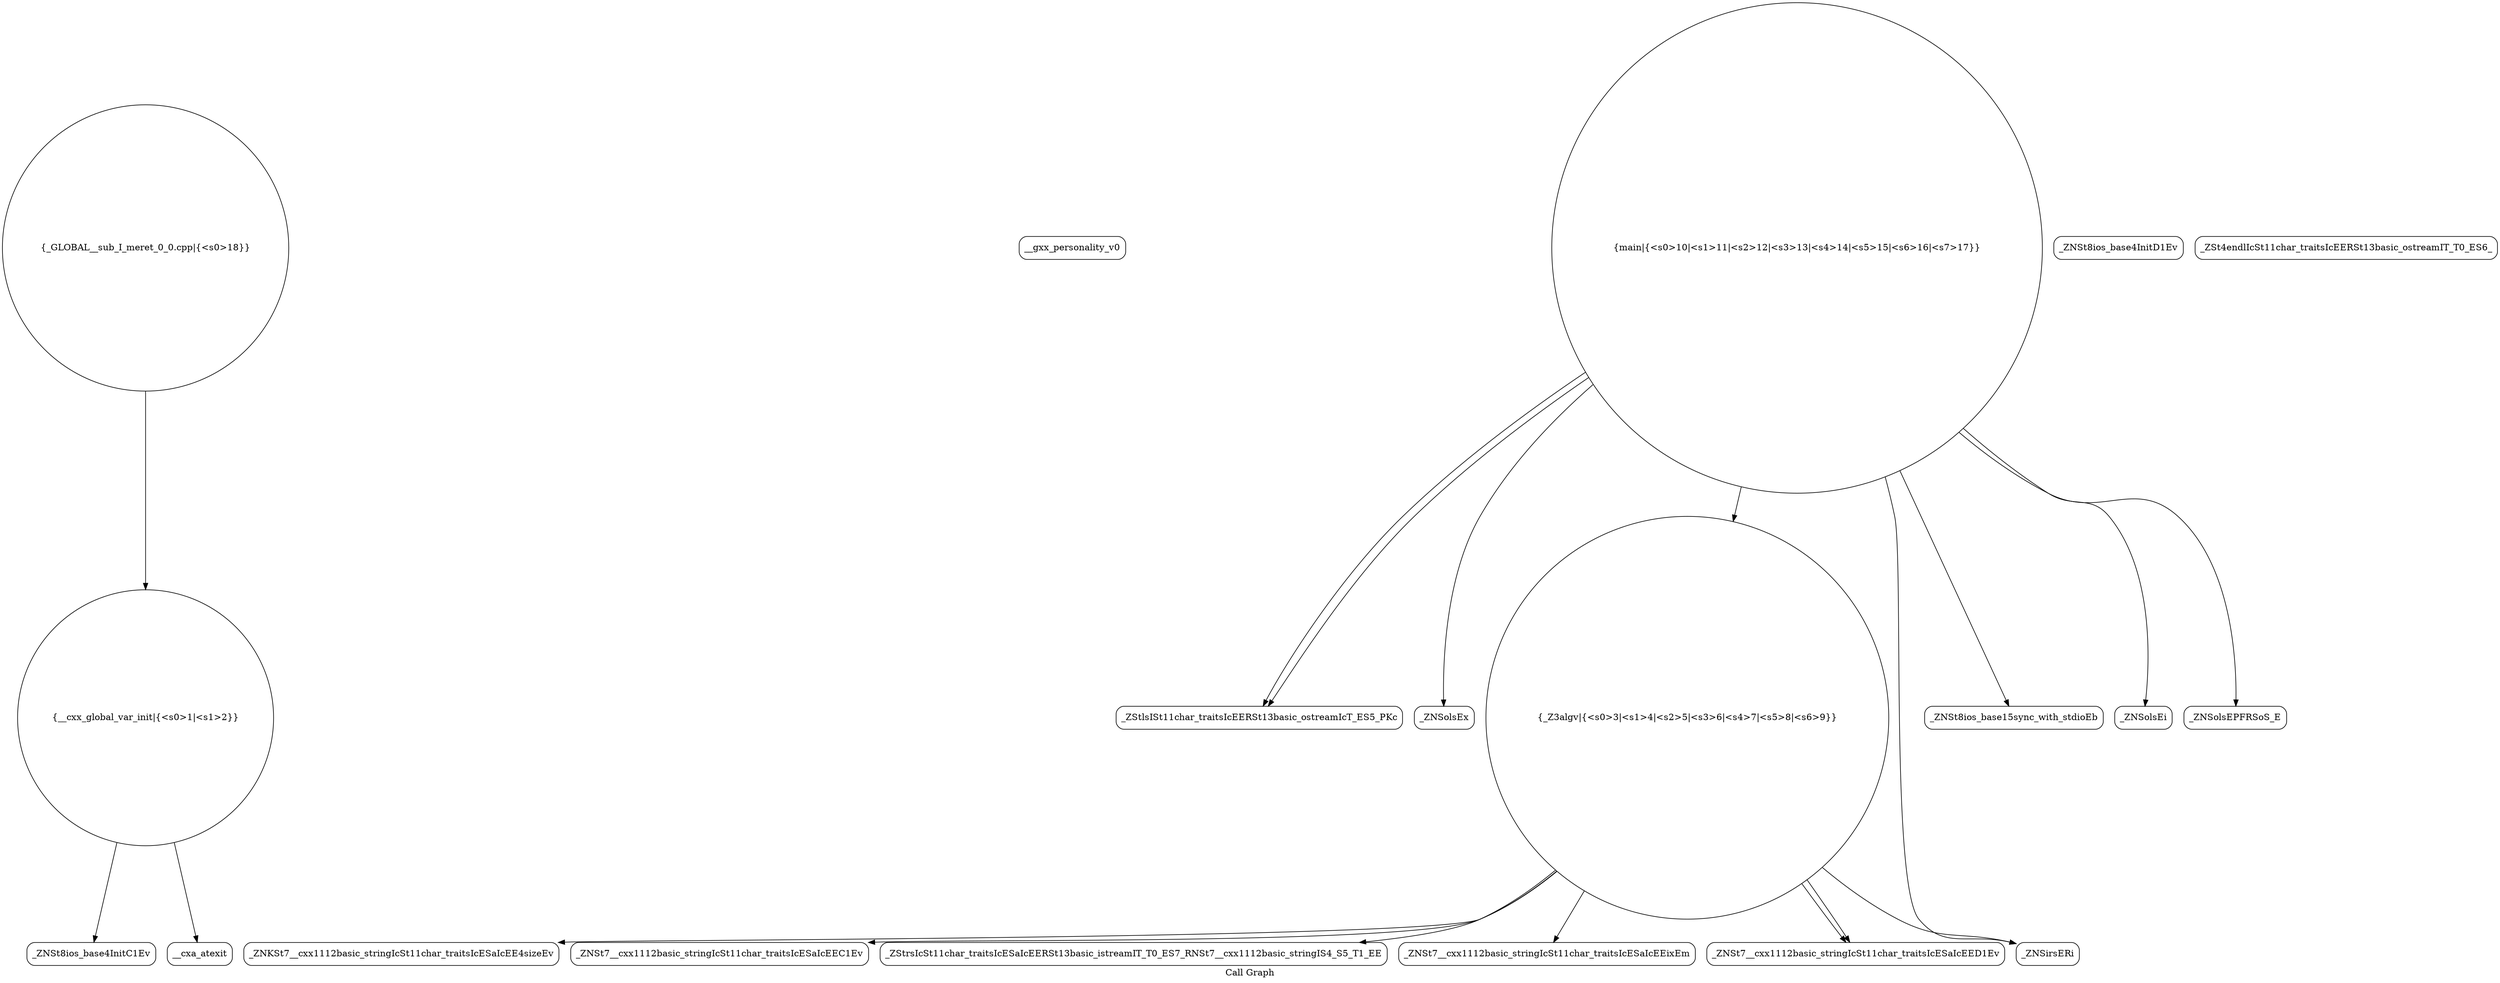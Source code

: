 digraph "Call Graph" {
	label="Call Graph";

	Node0x5621adc5c610 [shape=record,shape=circle,label="{__cxx_global_var_init|{<s0>1|<s1>2}}"];
	Node0x5621adc5c610:s0 -> Node0x5621adc5caa0[color=black];
	Node0x5621adc5c610:s1 -> Node0x5621adc5cba0[color=black];
	Node0x5621adc5cda0 [shape=record,shape=Mrecord,label="{__gxx_personality_v0}"];
	Node0x5621adc5d120 [shape=record,shape=Mrecord,label="{_ZStlsISt11char_traitsIcEERSt13basic_ostreamIcT_ES5_PKc}"];
	Node0x5621adc5cb20 [shape=record,shape=Mrecord,label="{_ZNSt8ios_base4InitD1Ev}"];
	Node0x5621adc5cea0 [shape=record,shape=Mrecord,label="{_ZNKSt7__cxx1112basic_stringIcSt11char_traitsIcESaIcEE4sizeEv}"];
	Node0x5621adc5d220 [shape=record,shape=Mrecord,label="{_ZNSolsEx}"];
	Node0x5621adc5cc20 [shape=record,shape=circle,label="{_Z3algv|{<s0>3|<s1>4|<s2>5|<s3>6|<s4>7|<s5>8|<s6>9}}"];
	Node0x5621adc5cc20:s0 -> Node0x5621adc5cca0[color=black];
	Node0x5621adc5cc20:s1 -> Node0x5621adc5cd20[color=black];
	Node0x5621adc5cc20:s2 -> Node0x5621adc5ce20[color=black];
	Node0x5621adc5cc20:s3 -> Node0x5621adc5cea0[color=black];
	Node0x5621adc5cc20:s4 -> Node0x5621adc5cf20[color=black];
	Node0x5621adc5cc20:s5 -> Node0x5621adc5cfa0[color=black];
	Node0x5621adc5cc20:s6 -> Node0x5621adc5cfa0[color=black];
	Node0x5621adc5cfa0 [shape=record,shape=Mrecord,label="{_ZNSt7__cxx1112basic_stringIcSt11char_traitsIcESaIcEED1Ev}"];
	Node0x5621adc5d320 [shape=record,shape=Mrecord,label="{_ZSt4endlIcSt11char_traitsIcEERSt13basic_ostreamIT_T0_ES6_}"];
	Node0x5621adc5cd20 [shape=record,shape=Mrecord,label="{_ZStrsIcSt11char_traitsIcESaIcEERSt13basic_istreamIT_T0_ES7_RNSt7__cxx1112basic_stringIS4_S5_T1_EE}"];
	Node0x5621adc5d0a0 [shape=record,shape=Mrecord,label="{_ZNSt8ios_base15sync_with_stdioEb}"];
	Node0x5621adc5caa0 [shape=record,shape=Mrecord,label="{_ZNSt8ios_base4InitC1Ev}"];
	Node0x5621adc5ce20 [shape=record,shape=Mrecord,label="{_ZNSirsERi}"];
	Node0x5621adc5d1a0 [shape=record,shape=Mrecord,label="{_ZNSolsEi}"];
	Node0x5621adc5cba0 [shape=record,shape=Mrecord,label="{__cxa_atexit}"];
	Node0x5621adc5cf20 [shape=record,shape=Mrecord,label="{_ZNSt7__cxx1112basic_stringIcSt11char_traitsIcESaIcEEixEm}"];
	Node0x5621adc5d2a0 [shape=record,shape=Mrecord,label="{_ZNSolsEPFRSoS_E}"];
	Node0x5621adc5cca0 [shape=record,shape=Mrecord,label="{_ZNSt7__cxx1112basic_stringIcSt11char_traitsIcESaIcEEC1Ev}"];
	Node0x5621adc5d020 [shape=record,shape=circle,label="{main|{<s0>10|<s1>11|<s2>12|<s3>13|<s4>14|<s5>15|<s6>16|<s7>17}}"];
	Node0x5621adc5d020:s0 -> Node0x5621adc5d0a0[color=black];
	Node0x5621adc5d020:s1 -> Node0x5621adc5ce20[color=black];
	Node0x5621adc5d020:s2 -> Node0x5621adc5d120[color=black];
	Node0x5621adc5d020:s3 -> Node0x5621adc5d1a0[color=black];
	Node0x5621adc5d020:s4 -> Node0x5621adc5d120[color=black];
	Node0x5621adc5d020:s5 -> Node0x5621adc5cc20[color=black];
	Node0x5621adc5d020:s6 -> Node0x5621adc5d220[color=black];
	Node0x5621adc5d020:s7 -> Node0x5621adc5d2a0[color=black];
	Node0x5621adc5d3a0 [shape=record,shape=circle,label="{_GLOBAL__sub_I_meret_0_0.cpp|{<s0>18}}"];
	Node0x5621adc5d3a0:s0 -> Node0x5621adc5c610[color=black];
}
